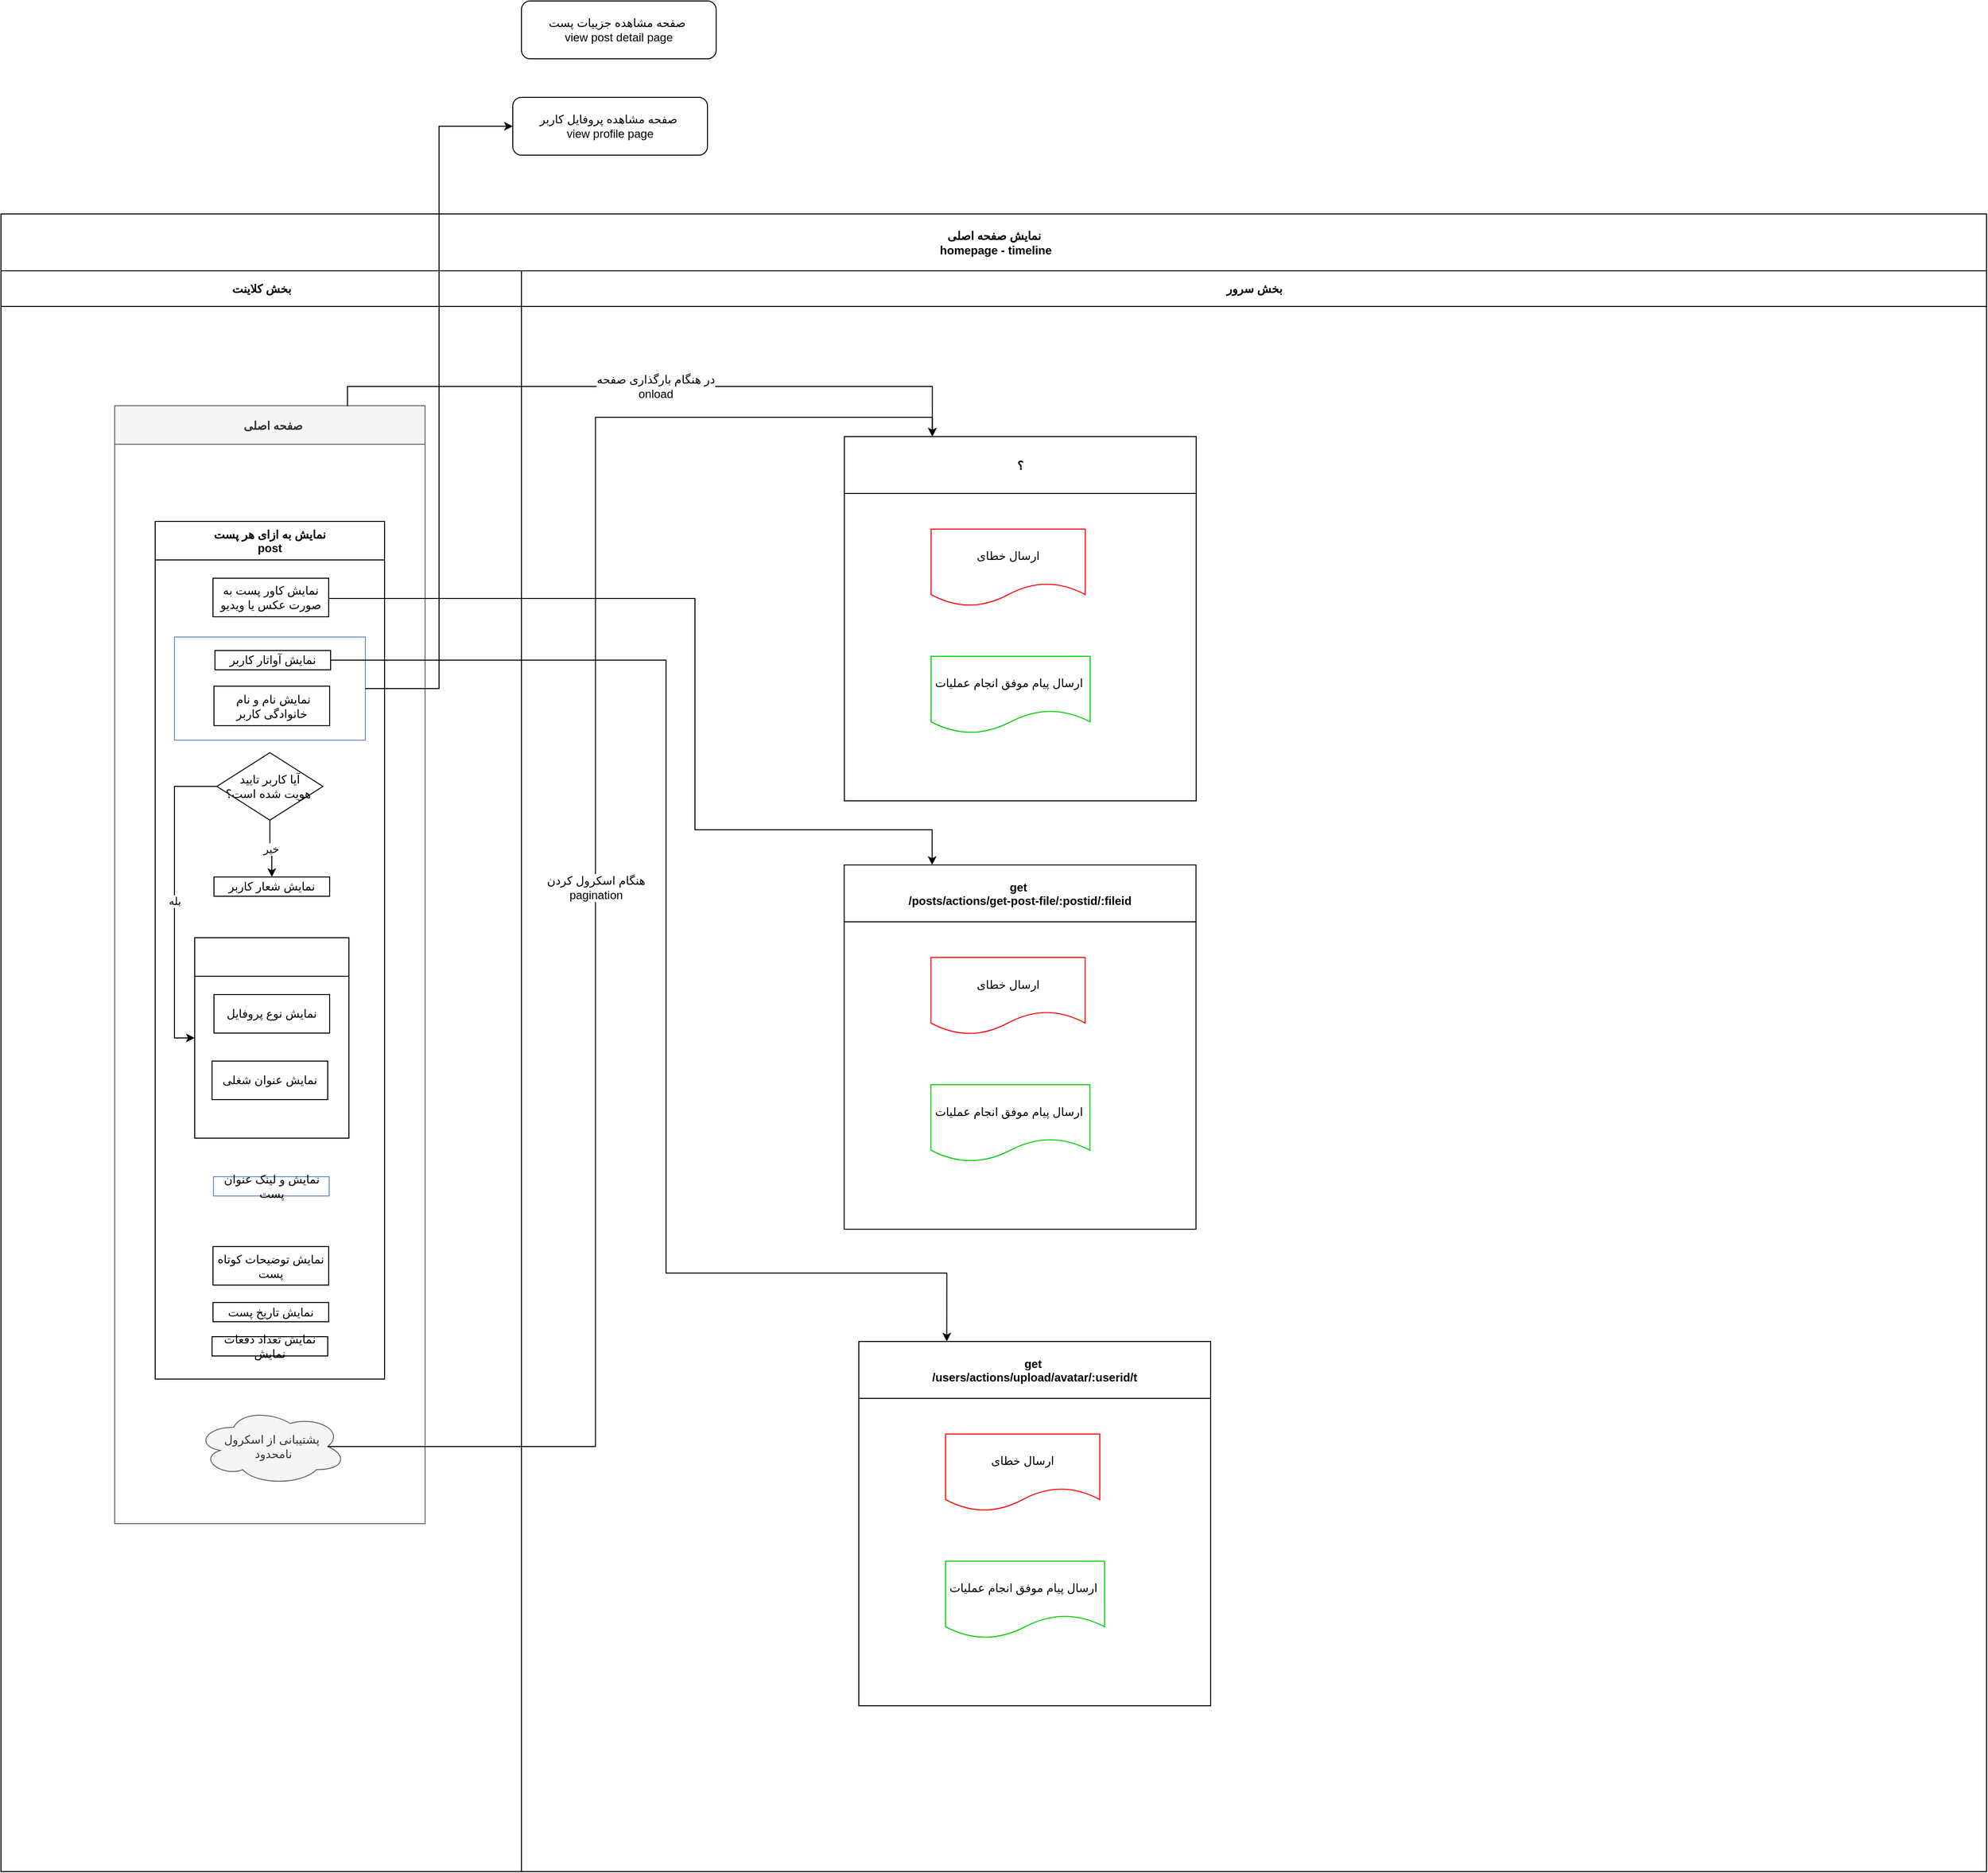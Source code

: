 <mxfile version="11.0.8" type="github"><diagram id="nFZyr5lgO45AVFI8pOyt" name="Page-1"><mxGraphModel dx="3001" dy="-3572" grid="1" gridSize="10" guides="1" tooltips="1" connect="1" arrows="1" fold="1" page="1" pageScale="1" pageWidth="850" pageHeight="1100" math="0" shadow="0"><root><mxCell id="0"/><mxCell id="1" parent="0"/><mxCell id="6wpBhNa-bCIsLOUR4BL_-142" value="&lt;span style=&quot;background-color: rgb(255 , 255 , 255)&quot;&gt;نمایش صفحه اصلی&lt;/span&gt;&lt;br&gt;&lt;span style=&quot;font-size: 12px&quot;&gt;&amp;nbsp;homepage - timeline&lt;/span&gt;" style="swimlane;html=1;childLayout=stackLayout;resizeParent=1;resizeParentMax=0;startSize=59;" parent="1" vertex="1"><mxGeometry x="-1600" y="4681" width="2060" height="1720" as="geometry"/></mxCell><mxCell id="6wpBhNa-bCIsLOUR4BL_-143" value="&lt;span style=&quot;background-color: rgb(255 , 255 , 255)&quot;&gt;بخش کلاینت&lt;/span&gt;" style="swimlane;html=1;startSize=37;" parent="6wpBhNa-bCIsLOUR4BL_-142" vertex="1"><mxGeometry y="59" width="540" height="1661" as="geometry"/></mxCell><mxCell id="6-1D8ZHgFkMubpNs1xCb-3" value="  صفحه اصلی" style="swimlane;fillColor=#f5f5f5;strokeColor=#666666;fontColor=#333333;startSize=40;" parent="6wpBhNa-bCIsLOUR4BL_-143" vertex="1"><mxGeometry x="118" y="140" width="322" height="1160" as="geometry"/></mxCell><mxCell id="k86r6Akarh5uLTpzxsTO-20" value="نمایش به ازای هر پست&#10;post" style="swimlane;startSize=40;" vertex="1" parent="6-1D8ZHgFkMubpNs1xCb-3"><mxGeometry x="42" y="120" width="238" height="890" as="geometry"/></mxCell><mxCell id="k86r6Akarh5uLTpzxsTO-97" value="&lt;p&gt;&lt;/p&gt;&lt;p&gt;&lt;/p&gt;&lt;p&gt;&lt;/p&gt;&lt;p&gt;&lt;/p&gt;&lt;p&gt;&lt;/p&gt;&lt;p&gt;&lt;br&gt;&lt;/p&gt;" style="rounded=0;whiteSpace=wrap;html=1;fillColor=#FFFFFF;strokeColor=#6c8ebf;" vertex="1" parent="k86r6Akarh5uLTpzxsTO-20"><mxGeometry x="20" y="120" width="198" height="107" as="geometry"/></mxCell><mxCell id="k86r6Akarh5uLTpzxsTO-21" value="&lt;p&gt;&lt;/p&gt;&lt;p&gt;&lt;/p&gt;&lt;p&gt;&lt;/p&gt;&lt;p&gt;&lt;/p&gt;&lt;p&gt;&lt;/p&gt;&lt;p&gt;&lt;/p&gt;&lt;p&gt;نمایش کاور پست به صورت عکس یا ویدیو&lt;br&gt;&lt;/p&gt;" style="rounded=0;whiteSpace=wrap;html=1;" vertex="1" parent="k86r6Akarh5uLTpzxsTO-20"><mxGeometry x="60" y="59" width="120" height="40" as="geometry"/></mxCell><mxCell id="k86r6Akarh5uLTpzxsTO-22" value="&lt;p&gt;&lt;/p&gt;&lt;p&gt;&lt;/p&gt;&lt;p&gt;&lt;/p&gt;&lt;p&gt;&lt;/p&gt;&lt;p&gt;&lt;/p&gt;&lt;p&gt;&lt;/p&gt;&lt;p&gt;نمایش&lt;span&gt;&amp;nbsp;آواتار کاربر&lt;/span&gt;&lt;/p&gt;" style="rounded=0;whiteSpace=wrap;html=1;" vertex="1" parent="k86r6Akarh5uLTpzxsTO-20"><mxGeometry x="62" y="134" width="120" height="20" as="geometry"/></mxCell><mxCell id="k86r6Akarh5uLTpzxsTO-23" value="&lt;p&gt;&lt;/p&gt;&lt;p&gt;&lt;/p&gt;&lt;p&gt;&lt;/p&gt;&lt;p&gt;&lt;/p&gt;&lt;p&gt;&lt;/p&gt;&lt;p&gt;&lt;/p&gt;&lt;p&gt;&amp;nbsp;نمایش نام و نام خانوادگی کاربر&lt;br&gt;&lt;/p&gt;" style="rounded=0;whiteSpace=wrap;html=1;" vertex="1" parent="k86r6Akarh5uLTpzxsTO-20"><mxGeometry x="61" y="171" width="120" height="41" as="geometry"/></mxCell><mxCell id="k86r6Akarh5uLTpzxsTO-24" value="&lt;p&gt;&lt;/p&gt;&lt;p&gt;&lt;/p&gt;&lt;p&gt;&lt;/p&gt;&lt;p&gt;&lt;/p&gt;&lt;p&gt;&lt;/p&gt;&lt;p&gt;&lt;/p&gt;&lt;p&gt;نمایش شعار کاربر&lt;br&gt;&lt;/p&gt;" style="rounded=0;whiteSpace=wrap;html=1;" vertex="1" parent="k86r6Akarh5uLTpzxsTO-20"><mxGeometry x="61" y="369" width="120" height="20" as="geometry"/></mxCell><mxCell id="k86r6Akarh5uLTpzxsTO-25" value="&lt;p&gt;&lt;/p&gt;&lt;p&gt;&lt;/p&gt;&lt;p&gt;&lt;/p&gt;&lt;p&gt;&lt;/p&gt;&lt;p&gt;&lt;/p&gt;&lt;p&gt;&lt;/p&gt;&lt;p&gt;نمایش تاریخ پست&lt;br&gt;&lt;/p&gt;" style="rounded=0;whiteSpace=wrap;html=1;" vertex="1" parent="k86r6Akarh5uLTpzxsTO-20"><mxGeometry x="60" y="810.5" width="120" height="20" as="geometry"/></mxCell><mxCell id="k86r6Akarh5uLTpzxsTO-27" value="&lt;p&gt;&lt;/p&gt;&lt;p&gt;&lt;/p&gt;&lt;p&gt;&lt;/p&gt;&lt;p&gt;&lt;/p&gt;&lt;p&gt;&lt;/p&gt;&lt;p&gt;&lt;/p&gt;&lt;p&gt;نمایش توضیحات کوتاه پست&lt;br&gt;&lt;/p&gt;" style="rounded=0;whiteSpace=wrap;html=1;" vertex="1" parent="k86r6Akarh5uLTpzxsTO-20"><mxGeometry x="60" y="752.5" width="120" height="40" as="geometry"/></mxCell><mxCell id="k86r6Akarh5uLTpzxsTO-39" value="خیر" style="edgeStyle=orthogonalEdgeStyle;rounded=0;orthogonalLoop=1;jettySize=auto;html=1;exitX=0.5;exitY=1;exitDx=0;exitDy=0;entryX=0.5;entryY=0;entryDx=0;entryDy=0;" edge="1" parent="k86r6Akarh5uLTpzxsTO-20" source="k86r6Akarh5uLTpzxsTO-38" target="k86r6Akarh5uLTpzxsTO-24"><mxGeometry relative="1" as="geometry"/></mxCell><mxCell id="k86r6Akarh5uLTpzxsTO-53" value="بله" style="edgeStyle=orthogonalEdgeStyle;rounded=0;orthogonalLoop=1;jettySize=auto;html=1;exitX=0;exitY=0.5;exitDx=0;exitDy=0;entryX=0;entryY=0.5;entryDx=0;entryDy=0;" edge="1" parent="k86r6Akarh5uLTpzxsTO-20" source="k86r6Akarh5uLTpzxsTO-38" target="k86r6Akarh5uLTpzxsTO-41"><mxGeometry relative="1" as="geometry"><Array as="points"><mxPoint x="20" y="275"/><mxPoint x="20" y="536"/></Array></mxGeometry></mxCell><mxCell id="k86r6Akarh5uLTpzxsTO-38" value="آیا کاربر تایید&lt;br&gt;هویت شده است؟&amp;nbsp;" style="rhombus;whiteSpace=wrap;html=1;strokeColor=#000000;" vertex="1" parent="k86r6Akarh5uLTpzxsTO-20"><mxGeometry x="64" y="240" width="110" height="70" as="geometry"/></mxCell><mxCell id="k86r6Akarh5uLTpzxsTO-40" value="&lt;p&gt;&lt;/p&gt;&lt;p&gt;&lt;/p&gt;&lt;p&gt;&lt;/p&gt;&lt;p&gt;&lt;/p&gt;&lt;p&gt;&lt;/p&gt;&lt;p&gt;&lt;/p&gt;&lt;p&gt;نمایش و لینک عنوان پست&lt;br&gt;&lt;/p&gt;" style="rounded=0;whiteSpace=wrap;html=1;strokeColor=#6C8EBF;" vertex="1" parent="k86r6Akarh5uLTpzxsTO-20"><mxGeometry x="60.5" y="680" width="120" height="20" as="geometry"/></mxCell><mxCell id="k86r6Akarh5uLTpzxsTO-41" value="" style="swimlane;startSize=40;" vertex="1" parent="k86r6Akarh5uLTpzxsTO-20"><mxGeometry x="41" y="432" width="160" height="208" as="geometry"/></mxCell><mxCell id="k86r6Akarh5uLTpzxsTO-42" value="&lt;p&gt;&lt;/p&gt;&lt;p&gt;&lt;/p&gt;&lt;p&gt;&lt;/p&gt;&lt;p&gt;&lt;/p&gt;&lt;p&gt;&lt;/p&gt;&lt;p&gt;&lt;/p&gt;&lt;p&gt;نمایش نوع پروفایل&lt;br&gt;&lt;/p&gt;" style="rounded=0;whiteSpace=wrap;html=1;" vertex="1" parent="k86r6Akarh5uLTpzxsTO-41"><mxGeometry x="20" y="59" width="120" height="40" as="geometry"/></mxCell><mxCell id="k86r6Akarh5uLTpzxsTO-52" value="&lt;p&gt;&lt;/p&gt;&lt;p&gt;&lt;/p&gt;&lt;p&gt;&lt;/p&gt;&lt;p&gt;&lt;/p&gt;&lt;p&gt;&lt;/p&gt;&lt;p&gt;&lt;/p&gt;&lt;p&gt;نمایش عنوان شغلی&lt;br&gt;&lt;/p&gt;" style="rounded=0;whiteSpace=wrap;html=1;" vertex="1" parent="k86r6Akarh5uLTpzxsTO-41"><mxGeometry x="18" y="128" width="120" height="40" as="geometry"/></mxCell><mxCell id="k86r6Akarh5uLTpzxsTO-37" value="&lt;p&gt;&lt;/p&gt;&lt;p&gt;&lt;/p&gt;&lt;p&gt;&lt;/p&gt;&lt;p&gt;&lt;/p&gt;&lt;p&gt;&lt;/p&gt;&lt;p&gt;&lt;/p&gt;&lt;p&gt;نمایش تعداد دفعات نمایش&lt;br&gt;&lt;/p&gt;" style="rounded=0;whiteSpace=wrap;html=1;" vertex="1" parent="k86r6Akarh5uLTpzxsTO-20"><mxGeometry x="59" y="846" width="120" height="20" as="geometry"/></mxCell><mxCell id="k86r6Akarh5uLTpzxsTO-28" value="پشتیبانی از اسکرول&lt;br&gt;&amp;nbsp;نامحدود" style="ellipse;shape=cloud;whiteSpace=wrap;html=1;fillColor=#f5f5f5;strokeColor=#666666;fontColor=#333333;" vertex="1" parent="6-1D8ZHgFkMubpNs1xCb-3"><mxGeometry x="84.5" y="1040" width="156" height="80" as="geometry"/></mxCell><mxCell id="6wpBhNa-bCIsLOUR4BL_-144" value="&lt;span style=&quot;background-color: rgb(255 , 255 , 255)&quot;&gt;بخش سرور&lt;/span&gt;" style="swimlane;html=1;startSize=37;" parent="6wpBhNa-bCIsLOUR4BL_-142" vertex="1"><mxGeometry x="540" y="59" width="1520" height="1661" as="geometry"/></mxCell><mxCell id="6wpBhNa-bCIsLOUR4BL_-29" value="؟" style="swimlane;startSize=59;" parent="6wpBhNa-bCIsLOUR4BL_-144" vertex="1"><mxGeometry x="335" y="172" width="365" height="378" as="geometry"/></mxCell><mxCell id="6wpBhNa-bCIsLOUR4BL_-30" style="edgeStyle=orthogonalEdgeStyle;rounded=0;orthogonalLoop=1;jettySize=auto;html=1;exitX=0.5;exitY=1;exitDx=0;exitDy=0;dashed=1;strokeColor=#00CC00;" parent="6wpBhNa-bCIsLOUR4BL_-29" edge="1"><mxGeometry relative="1" as="geometry"><mxPoint x="153.667" y="150.333" as="sourcePoint"/></mxGeometry></mxCell><mxCell id="6wpBhNa-bCIsLOUR4BL_-31" value="بله" style="text;html=1;resizable=0;points=[];align=center;verticalAlign=middle;labelBackgroundColor=#ffffff;" parent="6wpBhNa-bCIsLOUR4BL_-30" vertex="1" connectable="0"><mxGeometry x="-0.015" y="-11" relative="1" as="geometry"><mxPoint x="11" y="-11" as="offset"/></mxGeometry></mxCell><mxCell id="6wpBhNa-bCIsLOUR4BL_-32" value="بله" style="edgeStyle=orthogonalEdgeStyle;rounded=0;orthogonalLoop=1;jettySize=auto;html=1;exitX=0.5;exitY=1;exitDx=0;exitDy=0;entryX=0.5;entryY=0;entryDx=0;entryDy=0;dashed=1;strokeColor=#00CC00;" parent="6wpBhNa-bCIsLOUR4BL_-29" edge="1"><mxGeometry relative="1" as="geometry"/></mxCell><mxCell id="6wpBhNa-bCIsLOUR4BL_-33" value="ارسال خطای&lt;br&gt;" style="shape=document;whiteSpace=wrap;html=1;boundedLbl=1;strokeColor=#FF0000;" parent="6wpBhNa-bCIsLOUR4BL_-29" vertex="1"><mxGeometry x="90" y="96" width="160" height="80" as="geometry"/></mxCell><mxCell id="6wpBhNa-bCIsLOUR4BL_-34" value="خیر" style="edgeStyle=orthogonalEdgeStyle;rounded=0;orthogonalLoop=1;jettySize=auto;html=1;exitX=1;exitY=0.5;exitDx=0;exitDy=0;entryX=0;entryY=0.5;entryDx=0;entryDy=0;dashed=1;strokeColor=#FF0000;" parent="6wpBhNa-bCIsLOUR4BL_-29" edge="1"><mxGeometry relative="1" as="geometry"/></mxCell><mxCell id="6wpBhNa-bCIsLOUR4BL_-35" value="خیر" style="edgeStyle=orthogonalEdgeStyle;rounded=0;orthogonalLoop=1;jettySize=auto;html=1;exitX=0.5;exitY=1;exitDx=0;exitDy=0;entryX=0.5;entryY=0;entryDx=0;entryDy=0;dashed=1;strokeColor=#FF0000;" parent="6wpBhNa-bCIsLOUR4BL_-29" edge="1"><mxGeometry relative="1" as="geometry"/></mxCell><mxCell id="6wpBhNa-bCIsLOUR4BL_-36" value="بله" style="edgeStyle=orthogonalEdgeStyle;rounded=0;orthogonalLoop=1;jettySize=auto;html=1;exitX=0.5;exitY=1;exitDx=0;exitDy=0;entryX=0.5;entryY=0;entryDx=0;entryDy=0;dashed=1;strokeColor=#00CC00;" parent="6wpBhNa-bCIsLOUR4BL_-29" edge="1"><mxGeometry relative="1" as="geometry"><mxPoint x="153.667" y="310.333" as="sourcePoint"/></mxGeometry></mxCell><mxCell id="6wpBhNa-bCIsLOUR4BL_-37" value="بله" style="edgeStyle=orthogonalEdgeStyle;rounded=0;orthogonalLoop=1;jettySize=auto;html=1;exitX=0.5;exitY=1;exitDx=0;exitDy=0;dashed=1;strokeColor=#00CC00;" parent="6wpBhNa-bCIsLOUR4BL_-29" edge="1"><mxGeometry relative="1" as="geometry"/></mxCell><mxCell id="6wpBhNa-bCIsLOUR4BL_-38" value="خیر" style="edgeStyle=orthogonalEdgeStyle;rounded=0;orthogonalLoop=1;jettySize=auto;html=1;exitX=1;exitY=0.5;exitDx=0;exitDy=0;entryX=0;entryY=0.5;entryDx=0;entryDy=0;dashed=1;strokeColor=#FF0000;" parent="6wpBhNa-bCIsLOUR4BL_-29" edge="1"><mxGeometry relative="1" as="geometry"><Array as="points"><mxPoint x="357" y="270"/><mxPoint x="357" y="270"/></Array></mxGeometry></mxCell><mxCell id="6wpBhNa-bCIsLOUR4BL_-39" value="خیر" style="edgeStyle=orthogonalEdgeStyle;rounded=0;orthogonalLoop=1;jettySize=auto;html=1;exitX=1;exitY=0.5;exitDx=0;exitDy=0;entryX=0;entryY=0.5;entryDx=0;entryDy=0;dashed=1;strokeColor=#FF0000;" parent="6wpBhNa-bCIsLOUR4BL_-29" edge="1"><mxGeometry relative="1" as="geometry"/></mxCell><mxCell id="6wpBhNa-bCIsLOUR4BL_-40" style="edgeStyle=orthogonalEdgeStyle;rounded=0;orthogonalLoop=1;jettySize=auto;html=1;exitX=0.5;exitY=1;exitDx=0;exitDy=0;dashed=1;strokeColor=#000000;" parent="6wpBhNa-bCIsLOUR4BL_-29" edge="1"><mxGeometry relative="1" as="geometry"/></mxCell><mxCell id="6wpBhNa-bCIsLOUR4BL_-41" style="edgeStyle=orthogonalEdgeStyle;rounded=0;orthogonalLoop=1;jettySize=auto;html=1;exitX=0.5;exitY=1;exitDx=0;exitDy=0;entryX=0.5;entryY=0;entryDx=0;entryDy=0;dashed=1;strokeColor=#000000;" parent="6wpBhNa-bCIsLOUR4BL_-29" edge="1"><mxGeometry relative="1" as="geometry"/></mxCell><mxCell id="6wpBhNa-bCIsLOUR4BL_-42" style="edgeStyle=orthogonalEdgeStyle;rounded=0;orthogonalLoop=1;jettySize=auto;html=1;exitX=1;exitY=0.5;exitDx=0;exitDy=0;entryX=0;entryY=0.5;entryDx=0;entryDy=0;dashed=1;strokeColor=#000000;" parent="6wpBhNa-bCIsLOUR4BL_-29" edge="1"><mxGeometry relative="1" as="geometry"/></mxCell><mxCell id="6wpBhNa-bCIsLOUR4BL_-43" value="خیر" style="edgeStyle=orthogonalEdgeStyle;rounded=0;orthogonalLoop=1;jettySize=auto;html=1;exitX=1;exitY=0.5;exitDx=0;exitDy=0;entryX=0;entryY=0.5;entryDx=0;entryDy=0;dashed=1;strokeColor=#FF0000;" parent="6wpBhNa-bCIsLOUR4BL_-29" edge="1"><mxGeometry relative="1" as="geometry"/></mxCell><mxCell id="6wpBhNa-bCIsLOUR4BL_-44" style="edgeStyle=orthogonalEdgeStyle;rounded=0;orthogonalLoop=1;jettySize=auto;html=1;exitX=1;exitY=0.5;exitDx=0;exitDy=0;entryX=0;entryY=0.5;entryDx=0;entryDy=0;dashed=1;strokeColor=#000000;" parent="6wpBhNa-bCIsLOUR4BL_-29" edge="1"><mxGeometry relative="1" as="geometry"/></mxCell><mxCell id="6wpBhNa-bCIsLOUR4BL_-45" value="ارسال پیام موفق انجام عملیات&amp;nbsp;" style="shape=document;whiteSpace=wrap;html=1;boundedLbl=1;strokeColor=#00CC00;" parent="6wpBhNa-bCIsLOUR4BL_-29" vertex="1"><mxGeometry x="90" y="228" width="165" height="80" as="geometry"/></mxCell><mxCell id="6wpBhNa-bCIsLOUR4BL_-46" value="بله" style="edgeStyle=orthogonalEdgeStyle;rounded=0;orthogonalLoop=1;jettySize=auto;html=1;exitX=0.5;exitY=1;exitDx=0;exitDy=0;dashed=1;strokeColor=#00CC00;" parent="6wpBhNa-bCIsLOUR4BL_-29" edge="1"><mxGeometry relative="1" as="geometry"/></mxCell><mxCell id="k86r6Akarh5uLTpzxsTO-58" value="get &#10;/users/actions/upload/avatar/:userid/t" style="swimlane;startSize=59;" vertex="1" parent="6wpBhNa-bCIsLOUR4BL_-144"><mxGeometry x="350" y="1111" width="365" height="378" as="geometry"/></mxCell><mxCell id="k86r6Akarh5uLTpzxsTO-59" style="edgeStyle=orthogonalEdgeStyle;rounded=0;orthogonalLoop=1;jettySize=auto;html=1;exitX=0.5;exitY=1;exitDx=0;exitDy=0;dashed=1;strokeColor=#00CC00;" edge="1" parent="k86r6Akarh5uLTpzxsTO-58"><mxGeometry relative="1" as="geometry"><mxPoint x="153.667" y="150.333" as="sourcePoint"/></mxGeometry></mxCell><mxCell id="k86r6Akarh5uLTpzxsTO-60" value="بله" style="text;html=1;resizable=0;points=[];align=center;verticalAlign=middle;labelBackgroundColor=#ffffff;" vertex="1" connectable="0" parent="k86r6Akarh5uLTpzxsTO-59"><mxGeometry x="-0.015" y="-11" relative="1" as="geometry"><mxPoint x="11" y="-11" as="offset"/></mxGeometry></mxCell><mxCell id="k86r6Akarh5uLTpzxsTO-61" value="بله" style="edgeStyle=orthogonalEdgeStyle;rounded=0;orthogonalLoop=1;jettySize=auto;html=1;exitX=0.5;exitY=1;exitDx=0;exitDy=0;entryX=0.5;entryY=0;entryDx=0;entryDy=0;dashed=1;strokeColor=#00CC00;" edge="1" parent="k86r6Akarh5uLTpzxsTO-58"><mxGeometry relative="1" as="geometry"/></mxCell><mxCell id="k86r6Akarh5uLTpzxsTO-62" value="ارسال خطای&lt;br&gt;" style="shape=document;whiteSpace=wrap;html=1;boundedLbl=1;strokeColor=#FF0000;" vertex="1" parent="k86r6Akarh5uLTpzxsTO-58"><mxGeometry x="90" y="96" width="160" height="80" as="geometry"/></mxCell><mxCell id="k86r6Akarh5uLTpzxsTO-63" value="خیر" style="edgeStyle=orthogonalEdgeStyle;rounded=0;orthogonalLoop=1;jettySize=auto;html=1;exitX=1;exitY=0.5;exitDx=0;exitDy=0;entryX=0;entryY=0.5;entryDx=0;entryDy=0;dashed=1;strokeColor=#FF0000;" edge="1" parent="k86r6Akarh5uLTpzxsTO-58"><mxGeometry relative="1" as="geometry"/></mxCell><mxCell id="k86r6Akarh5uLTpzxsTO-64" value="خیر" style="edgeStyle=orthogonalEdgeStyle;rounded=0;orthogonalLoop=1;jettySize=auto;html=1;exitX=0.5;exitY=1;exitDx=0;exitDy=0;entryX=0.5;entryY=0;entryDx=0;entryDy=0;dashed=1;strokeColor=#FF0000;" edge="1" parent="k86r6Akarh5uLTpzxsTO-58"><mxGeometry relative="1" as="geometry"/></mxCell><mxCell id="k86r6Akarh5uLTpzxsTO-65" value="بله" style="edgeStyle=orthogonalEdgeStyle;rounded=0;orthogonalLoop=1;jettySize=auto;html=1;exitX=0.5;exitY=1;exitDx=0;exitDy=0;entryX=0.5;entryY=0;entryDx=0;entryDy=0;dashed=1;strokeColor=#00CC00;" edge="1" parent="k86r6Akarh5uLTpzxsTO-58"><mxGeometry relative="1" as="geometry"><mxPoint x="153.667" y="310.333" as="sourcePoint"/></mxGeometry></mxCell><mxCell id="k86r6Akarh5uLTpzxsTO-66" value="بله" style="edgeStyle=orthogonalEdgeStyle;rounded=0;orthogonalLoop=1;jettySize=auto;html=1;exitX=0.5;exitY=1;exitDx=0;exitDy=0;dashed=1;strokeColor=#00CC00;" edge="1" parent="k86r6Akarh5uLTpzxsTO-58"><mxGeometry relative="1" as="geometry"/></mxCell><mxCell id="k86r6Akarh5uLTpzxsTO-67" value="خیر" style="edgeStyle=orthogonalEdgeStyle;rounded=0;orthogonalLoop=1;jettySize=auto;html=1;exitX=1;exitY=0.5;exitDx=0;exitDy=0;entryX=0;entryY=0.5;entryDx=0;entryDy=0;dashed=1;strokeColor=#FF0000;" edge="1" parent="k86r6Akarh5uLTpzxsTO-58"><mxGeometry relative="1" as="geometry"><Array as="points"><mxPoint x="357" y="270"/><mxPoint x="357" y="270"/></Array></mxGeometry></mxCell><mxCell id="k86r6Akarh5uLTpzxsTO-68" value="خیر" style="edgeStyle=orthogonalEdgeStyle;rounded=0;orthogonalLoop=1;jettySize=auto;html=1;exitX=1;exitY=0.5;exitDx=0;exitDy=0;entryX=0;entryY=0.5;entryDx=0;entryDy=0;dashed=1;strokeColor=#FF0000;" edge="1" parent="k86r6Akarh5uLTpzxsTO-58"><mxGeometry relative="1" as="geometry"/></mxCell><mxCell id="k86r6Akarh5uLTpzxsTO-69" style="edgeStyle=orthogonalEdgeStyle;rounded=0;orthogonalLoop=1;jettySize=auto;html=1;exitX=0.5;exitY=1;exitDx=0;exitDy=0;dashed=1;strokeColor=#000000;" edge="1" parent="k86r6Akarh5uLTpzxsTO-58"><mxGeometry relative="1" as="geometry"/></mxCell><mxCell id="k86r6Akarh5uLTpzxsTO-70" style="edgeStyle=orthogonalEdgeStyle;rounded=0;orthogonalLoop=1;jettySize=auto;html=1;exitX=0.5;exitY=1;exitDx=0;exitDy=0;entryX=0.5;entryY=0;entryDx=0;entryDy=0;dashed=1;strokeColor=#000000;" edge="1" parent="k86r6Akarh5uLTpzxsTO-58"><mxGeometry relative="1" as="geometry"/></mxCell><mxCell id="k86r6Akarh5uLTpzxsTO-71" style="edgeStyle=orthogonalEdgeStyle;rounded=0;orthogonalLoop=1;jettySize=auto;html=1;exitX=1;exitY=0.5;exitDx=0;exitDy=0;entryX=0;entryY=0.5;entryDx=0;entryDy=0;dashed=1;strokeColor=#000000;" edge="1" parent="k86r6Akarh5uLTpzxsTO-58"><mxGeometry relative="1" as="geometry"/></mxCell><mxCell id="k86r6Akarh5uLTpzxsTO-72" value="خیر" style="edgeStyle=orthogonalEdgeStyle;rounded=0;orthogonalLoop=1;jettySize=auto;html=1;exitX=1;exitY=0.5;exitDx=0;exitDy=0;entryX=0;entryY=0.5;entryDx=0;entryDy=0;dashed=1;strokeColor=#FF0000;" edge="1" parent="k86r6Akarh5uLTpzxsTO-58"><mxGeometry relative="1" as="geometry"/></mxCell><mxCell id="k86r6Akarh5uLTpzxsTO-73" style="edgeStyle=orthogonalEdgeStyle;rounded=0;orthogonalLoop=1;jettySize=auto;html=1;exitX=1;exitY=0.5;exitDx=0;exitDy=0;entryX=0;entryY=0.5;entryDx=0;entryDy=0;dashed=1;strokeColor=#000000;" edge="1" parent="k86r6Akarh5uLTpzxsTO-58"><mxGeometry relative="1" as="geometry"/></mxCell><mxCell id="k86r6Akarh5uLTpzxsTO-74" value="ارسال پیام موفق انجام عملیات&amp;nbsp;" style="shape=document;whiteSpace=wrap;html=1;boundedLbl=1;strokeColor=#00CC00;" vertex="1" parent="k86r6Akarh5uLTpzxsTO-58"><mxGeometry x="90" y="228" width="165" height="80" as="geometry"/></mxCell><mxCell id="k86r6Akarh5uLTpzxsTO-75" value="بله" style="edgeStyle=orthogonalEdgeStyle;rounded=0;orthogonalLoop=1;jettySize=auto;html=1;exitX=0.5;exitY=1;exitDx=0;exitDy=0;dashed=1;strokeColor=#00CC00;" edge="1" parent="k86r6Akarh5uLTpzxsTO-58"><mxGeometry relative="1" as="geometry"/></mxCell><mxCell id="k86r6Akarh5uLTpzxsTO-77" value="get &#10;/posts/actions/get-post-file/:postid/:fileid" style="swimlane;startSize=59;" vertex="1" parent="6wpBhNa-bCIsLOUR4BL_-144"><mxGeometry x="334.807" y="616.5" width="365" height="378" as="geometry"/></mxCell><mxCell id="k86r6Akarh5uLTpzxsTO-78" style="edgeStyle=orthogonalEdgeStyle;rounded=0;orthogonalLoop=1;jettySize=auto;html=1;exitX=0.5;exitY=1;exitDx=0;exitDy=0;dashed=1;strokeColor=#00CC00;" edge="1" parent="k86r6Akarh5uLTpzxsTO-77"><mxGeometry relative="1" as="geometry"><mxPoint x="153.667" y="150.333" as="sourcePoint"/></mxGeometry></mxCell><mxCell id="k86r6Akarh5uLTpzxsTO-79" value="بله" style="text;html=1;resizable=0;points=[];align=center;verticalAlign=middle;labelBackgroundColor=#ffffff;" vertex="1" connectable="0" parent="k86r6Akarh5uLTpzxsTO-78"><mxGeometry x="-0.015" y="-11" relative="1" as="geometry"><mxPoint x="11" y="-11" as="offset"/></mxGeometry></mxCell><mxCell id="k86r6Akarh5uLTpzxsTO-80" value="بله" style="edgeStyle=orthogonalEdgeStyle;rounded=0;orthogonalLoop=1;jettySize=auto;html=1;exitX=0.5;exitY=1;exitDx=0;exitDy=0;entryX=0.5;entryY=0;entryDx=0;entryDy=0;dashed=1;strokeColor=#00CC00;" edge="1" parent="k86r6Akarh5uLTpzxsTO-77"><mxGeometry relative="1" as="geometry"/></mxCell><mxCell id="k86r6Akarh5uLTpzxsTO-81" value="ارسال خطای&lt;br&gt;" style="shape=document;whiteSpace=wrap;html=1;boundedLbl=1;strokeColor=#FF0000;" vertex="1" parent="k86r6Akarh5uLTpzxsTO-77"><mxGeometry x="90" y="96" width="160" height="80" as="geometry"/></mxCell><mxCell id="k86r6Akarh5uLTpzxsTO-82" value="خیر" style="edgeStyle=orthogonalEdgeStyle;rounded=0;orthogonalLoop=1;jettySize=auto;html=1;exitX=1;exitY=0.5;exitDx=0;exitDy=0;entryX=0;entryY=0.5;entryDx=0;entryDy=0;dashed=1;strokeColor=#FF0000;" edge="1" parent="k86r6Akarh5uLTpzxsTO-77"><mxGeometry relative="1" as="geometry"/></mxCell><mxCell id="k86r6Akarh5uLTpzxsTO-83" value="خیر" style="edgeStyle=orthogonalEdgeStyle;rounded=0;orthogonalLoop=1;jettySize=auto;html=1;exitX=0.5;exitY=1;exitDx=0;exitDy=0;entryX=0.5;entryY=0;entryDx=0;entryDy=0;dashed=1;strokeColor=#FF0000;" edge="1" parent="k86r6Akarh5uLTpzxsTO-77"><mxGeometry relative="1" as="geometry"/></mxCell><mxCell id="k86r6Akarh5uLTpzxsTO-84" value="بله" style="edgeStyle=orthogonalEdgeStyle;rounded=0;orthogonalLoop=1;jettySize=auto;html=1;exitX=0.5;exitY=1;exitDx=0;exitDy=0;entryX=0.5;entryY=0;entryDx=0;entryDy=0;dashed=1;strokeColor=#00CC00;" edge="1" parent="k86r6Akarh5uLTpzxsTO-77"><mxGeometry relative="1" as="geometry"><mxPoint x="153.667" y="310.333" as="sourcePoint"/></mxGeometry></mxCell><mxCell id="k86r6Akarh5uLTpzxsTO-85" value="بله" style="edgeStyle=orthogonalEdgeStyle;rounded=0;orthogonalLoop=1;jettySize=auto;html=1;exitX=0.5;exitY=1;exitDx=0;exitDy=0;dashed=1;strokeColor=#00CC00;" edge="1" parent="k86r6Akarh5uLTpzxsTO-77"><mxGeometry relative="1" as="geometry"/></mxCell><mxCell id="k86r6Akarh5uLTpzxsTO-86" value="خیر" style="edgeStyle=orthogonalEdgeStyle;rounded=0;orthogonalLoop=1;jettySize=auto;html=1;exitX=1;exitY=0.5;exitDx=0;exitDy=0;entryX=0;entryY=0.5;entryDx=0;entryDy=0;dashed=1;strokeColor=#FF0000;" edge="1" parent="k86r6Akarh5uLTpzxsTO-77"><mxGeometry relative="1" as="geometry"><Array as="points"><mxPoint x="357" y="270"/><mxPoint x="357" y="270"/></Array></mxGeometry></mxCell><mxCell id="k86r6Akarh5uLTpzxsTO-87" value="خیر" style="edgeStyle=orthogonalEdgeStyle;rounded=0;orthogonalLoop=1;jettySize=auto;html=1;exitX=1;exitY=0.5;exitDx=0;exitDy=0;entryX=0;entryY=0.5;entryDx=0;entryDy=0;dashed=1;strokeColor=#FF0000;" edge="1" parent="k86r6Akarh5uLTpzxsTO-77"><mxGeometry relative="1" as="geometry"/></mxCell><mxCell id="k86r6Akarh5uLTpzxsTO-88" style="edgeStyle=orthogonalEdgeStyle;rounded=0;orthogonalLoop=1;jettySize=auto;html=1;exitX=0.5;exitY=1;exitDx=0;exitDy=0;dashed=1;strokeColor=#000000;" edge="1" parent="k86r6Akarh5uLTpzxsTO-77"><mxGeometry relative="1" as="geometry"/></mxCell><mxCell id="k86r6Akarh5uLTpzxsTO-89" style="edgeStyle=orthogonalEdgeStyle;rounded=0;orthogonalLoop=1;jettySize=auto;html=1;exitX=0.5;exitY=1;exitDx=0;exitDy=0;entryX=0.5;entryY=0;entryDx=0;entryDy=0;dashed=1;strokeColor=#000000;" edge="1" parent="k86r6Akarh5uLTpzxsTO-77"><mxGeometry relative="1" as="geometry"/></mxCell><mxCell id="k86r6Akarh5uLTpzxsTO-90" style="edgeStyle=orthogonalEdgeStyle;rounded=0;orthogonalLoop=1;jettySize=auto;html=1;exitX=1;exitY=0.5;exitDx=0;exitDy=0;entryX=0;entryY=0.5;entryDx=0;entryDy=0;dashed=1;strokeColor=#000000;" edge="1" parent="k86r6Akarh5uLTpzxsTO-77"><mxGeometry relative="1" as="geometry"/></mxCell><mxCell id="k86r6Akarh5uLTpzxsTO-91" value="خیر" style="edgeStyle=orthogonalEdgeStyle;rounded=0;orthogonalLoop=1;jettySize=auto;html=1;exitX=1;exitY=0.5;exitDx=0;exitDy=0;entryX=0;entryY=0.5;entryDx=0;entryDy=0;dashed=1;strokeColor=#FF0000;" edge="1" parent="k86r6Akarh5uLTpzxsTO-77"><mxGeometry relative="1" as="geometry"/></mxCell><mxCell id="k86r6Akarh5uLTpzxsTO-92" style="edgeStyle=orthogonalEdgeStyle;rounded=0;orthogonalLoop=1;jettySize=auto;html=1;exitX=1;exitY=0.5;exitDx=0;exitDy=0;entryX=0;entryY=0.5;entryDx=0;entryDy=0;dashed=1;strokeColor=#000000;" edge="1" parent="k86r6Akarh5uLTpzxsTO-77"><mxGeometry relative="1" as="geometry"/></mxCell><mxCell id="k86r6Akarh5uLTpzxsTO-93" value="ارسال پیام موفق انجام عملیات&amp;nbsp;" style="shape=document;whiteSpace=wrap;html=1;boundedLbl=1;strokeColor=#00CC00;" vertex="1" parent="k86r6Akarh5uLTpzxsTO-77"><mxGeometry x="90" y="228" width="165" height="80" as="geometry"/></mxCell><mxCell id="k86r6Akarh5uLTpzxsTO-94" value="بله" style="edgeStyle=orthogonalEdgeStyle;rounded=0;orthogonalLoop=1;jettySize=auto;html=1;exitX=0.5;exitY=1;exitDx=0;exitDy=0;dashed=1;strokeColor=#00CC00;" edge="1" parent="k86r6Akarh5uLTpzxsTO-77"><mxGeometry relative="1" as="geometry"/></mxCell><mxCell id="6wpBhNa-bCIsLOUR4BL_-136" style="edgeStyle=orthogonalEdgeStyle;rounded=0;orthogonalLoop=1;jettySize=auto;html=1;exitX=0.875;exitY=0.5;exitDx=0;exitDy=0;exitPerimeter=0;dashed=1;entryX=0;entryY=0.25;entryDx=0;entryDy=0;" parent="6wpBhNa-bCIsLOUR4BL_-142" edge="1"><mxGeometry relative="1" as="geometry"><mxPoint x="700" y="4549" as="targetPoint"/><Array as="points"><mxPoint x="640" y="3839"/><mxPoint x="640" y="3499"/></Array></mxGeometry></mxCell><mxCell id="6wpBhNa-bCIsLOUR4BL_-137" value="هنگام اسکرول کردن&lt;br&gt;pagination" style="text;html=1;resizable=0;points=[];align=center;verticalAlign=middle;labelBackgroundColor=#ffffff;" parent="6wpBhNa-bCIsLOUR4BL_-136" vertex="1" connectable="0"><mxGeometry x="-0.834" y="3" relative="1" as="geometry"><mxPoint x="78" y="2" as="offset"/></mxGeometry></mxCell><mxCell id="6wpBhNa-bCIsLOUR4BL_-134" style="edgeStyle=orthogonalEdgeStyle;rounded=0;orthogonalLoop=1;jettySize=auto;html=1;exitX=0.75;exitY=0;exitDx=0;exitDy=0;dashed=1;entryX=0;entryY=0.25;entryDx=0;entryDy=0;" parent="6wpBhNa-bCIsLOUR4BL_-142" edge="1"><mxGeometry relative="1" as="geometry"><mxPoint x="1540" y="4729" as="targetPoint"/><Array as="points"><mxPoint x="328" y="3319"/><mxPoint x="640" y="3319"/><mxPoint x="640" y="3499"/></Array></mxGeometry></mxCell><mxCell id="6wpBhNa-bCIsLOUR4BL_-135" value="در هنگام بارگذاری تب&lt;br&gt;onload" style="text;html=1;resizable=0;points=[];align=center;verticalAlign=middle;labelBackgroundColor=#ffffff;" parent="6wpBhNa-bCIsLOUR4BL_-134" vertex="1" connectable="0"><mxGeometry x="-0.775" y="4" relative="1" as="geometry"><mxPoint x="95.5" y="4" as="offset"/></mxGeometry></mxCell><mxCell id="6wpBhNa-bCIsLOUR4BL_-50" style="edgeStyle=orthogonalEdgeStyle;rounded=0;orthogonalLoop=1;jettySize=auto;html=1;exitX=1;exitY=0.5;exitDx=0;exitDy=0;dashed=1;entryX=0.25;entryY=0;entryDx=0;entryDy=0;" parent="6wpBhNa-bCIsLOUR4BL_-142" edge="1"><mxGeometry relative="1" as="geometry"><mxPoint x="2040" y="2419" as="targetPoint"/><Array as="points"><mxPoint x="1800" y="626"/><mxPoint x="1800" y="126"/><mxPoint x="222" y="126"/></Array></mxGeometry></mxCell><mxCell id="6wpBhNa-bCIsLOUR4BL_-47" style="edgeStyle=orthogonalEdgeStyle;rounded=0;orthogonalLoop=1;jettySize=auto;html=1;exitX=0.75;exitY=0;exitDx=0;exitDy=0;entryX=0.25;entryY=0;entryDx=0;entryDy=0;dashed=1;" parent="6wpBhNa-bCIsLOUR4BL_-142" edge="1"><mxGeometry relative="1" as="geometry"><Array as="points"><mxPoint x="340" y="239"/><mxPoint x="340" y="159"/><mxPoint x="1055" y="159"/></Array></mxGeometry></mxCell><mxCell id="6wpBhNa-bCIsLOUR4BL_-49" value="در هنگام بارگذاری صفحه&lt;br&gt;onload" style="text;html=1;resizable=0;points=[];align=center;verticalAlign=middle;labelBackgroundColor=#ffffff;" parent="6wpBhNa-bCIsLOUR4BL_-47" vertex="1" connectable="0"><mxGeometry x="-0.596" y="3" relative="1" as="geometry"><mxPoint as="offset"/></mxGeometry></mxCell><mxCell id="k86r6Akarh5uLTpzxsTO-54" value="&lt;span style=&quot;font-size: 12px&quot;&gt;در هنگام بارگذاری صفحه&lt;/span&gt;&lt;br style=&quot;font-size: 12px&quot;&gt;&lt;span style=&quot;font-size: 12px&quot;&gt;onload&lt;/span&gt;" style="edgeStyle=orthogonalEdgeStyle;rounded=0;orthogonalLoop=1;jettySize=auto;html=1;exitX=0.75;exitY=0;exitDx=0;exitDy=0;entryX=0.25;entryY=0;entryDx=0;entryDy=0;" edge="1" parent="6wpBhNa-bCIsLOUR4BL_-142" source="6-1D8ZHgFkMubpNs1xCb-3" target="6wpBhNa-bCIsLOUR4BL_-29"><mxGeometry relative="1" as="geometry"/></mxCell><mxCell id="k86r6Akarh5uLTpzxsTO-55" value="&lt;span style=&quot;font-size: 12px&quot;&gt;هنگام اسکرول کردن&lt;/span&gt;&lt;br style=&quot;font-size: 12px&quot;&gt;&lt;span style=&quot;font-size: 12px&quot;&gt;pagination&lt;/span&gt;" style="edgeStyle=orthogonalEdgeStyle;rounded=0;orthogonalLoop=1;jettySize=auto;html=1;exitX=0.875;exitY=0.5;exitDx=0;exitDy=0;exitPerimeter=0;entryX=0.25;entryY=0;entryDx=0;entryDy=0;" edge="1" parent="6wpBhNa-bCIsLOUR4BL_-142" source="k86r6Akarh5uLTpzxsTO-28" target="6wpBhNa-bCIsLOUR4BL_-29"><mxGeometry relative="1" as="geometry"><mxPoint x="760" y="489" as="targetPoint"/></mxGeometry></mxCell><mxCell id="k86r6Akarh5uLTpzxsTO-76" style="edgeStyle=orthogonalEdgeStyle;rounded=0;orthogonalLoop=1;jettySize=auto;html=1;entryX=0.25;entryY=0;entryDx=0;entryDy=0;exitX=1;exitY=0.5;exitDx=0;exitDy=0;" edge="1" parent="6wpBhNa-bCIsLOUR4BL_-142" source="k86r6Akarh5uLTpzxsTO-22" target="k86r6Akarh5uLTpzxsTO-58"><mxGeometry relative="1" as="geometry"><mxPoint x="480" y="463" as="sourcePoint"/><Array as="points"><mxPoint x="690" y="463"/><mxPoint x="690" y="1099"/><mxPoint x="981" y="1099"/></Array></mxGeometry></mxCell><mxCell id="k86r6Akarh5uLTpzxsTO-95" style="edgeStyle=orthogonalEdgeStyle;rounded=0;orthogonalLoop=1;jettySize=auto;html=1;exitX=1;exitY=0.5;exitDx=0;exitDy=0;entryX=0.25;entryY=0;entryDx=0;entryDy=0;" edge="1" parent="6wpBhNa-bCIsLOUR4BL_-142" source="k86r6Akarh5uLTpzxsTO-21" target="k86r6Akarh5uLTpzxsTO-77"><mxGeometry relative="1" as="geometry"><mxPoint x="790" y="599" as="targetPoint"/><Array as="points"><mxPoint x="720" y="399"/><mxPoint x="720" y="639"/><mxPoint x="966" y="639"/></Array></mxGeometry></mxCell><mxCell id="k86r6Akarh5uLTpzxsTO-96" value="صفحه مشاهده پروفایل کاربر&amp;nbsp;&lt;br&gt;view profile page" style="rounded=1;whiteSpace=wrap;html=1;" vertex="1" parent="1"><mxGeometry x="-1069" y="4560" width="202" height="60" as="geometry"/></mxCell><mxCell id="k86r6Akarh5uLTpzxsTO-98" style="edgeStyle=orthogonalEdgeStyle;rounded=0;orthogonalLoop=1;jettySize=auto;html=1;exitX=1;exitY=0.5;exitDx=0;exitDy=0;entryX=0;entryY=0.5;entryDx=0;entryDy=0;" edge="1" parent="1" source="k86r6Akarh5uLTpzxsTO-97" target="k86r6Akarh5uLTpzxsTO-96"><mxGeometry relative="1" as="geometry"/></mxCell><mxCell id="k86r6Akarh5uLTpzxsTO-99" value="صفحه مشاهده جزییات پست&amp;nbsp;&lt;br&gt;view post detail page" style="rounded=1;whiteSpace=wrap;html=1;" vertex="1" parent="1"><mxGeometry x="-1060" y="4460" width="202" height="60" as="geometry"/></mxCell></root></mxGraphModel></diagram></mxfile>